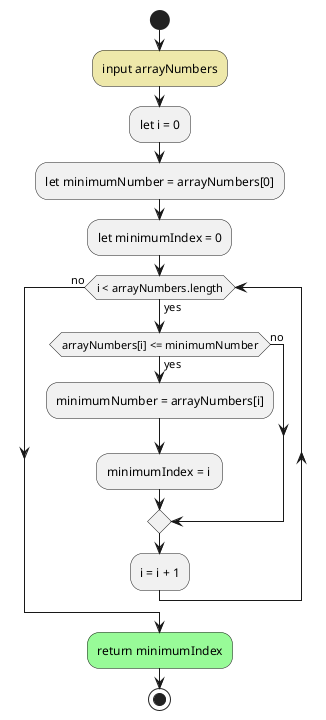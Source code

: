 @startuml
start
    #PaleGoldenRod:input arrayNumbers;
    :let i = 0;
    :let minimumNumber = arrayNumbers[0];
    :let minimumIndex = 0;
    while(i < arrayNumbers.length) is (yes)
        if(arrayNumbers[i] <= minimumNumber) then (yes)
            :minimumNumber = arrayNumbers[i];
            :minimumIndex = i ;
        else (no)
        endif
        :i = i + 1;
    endwhile (no)
    #PaleGreen:return minimumIndex;
stop
@enduml